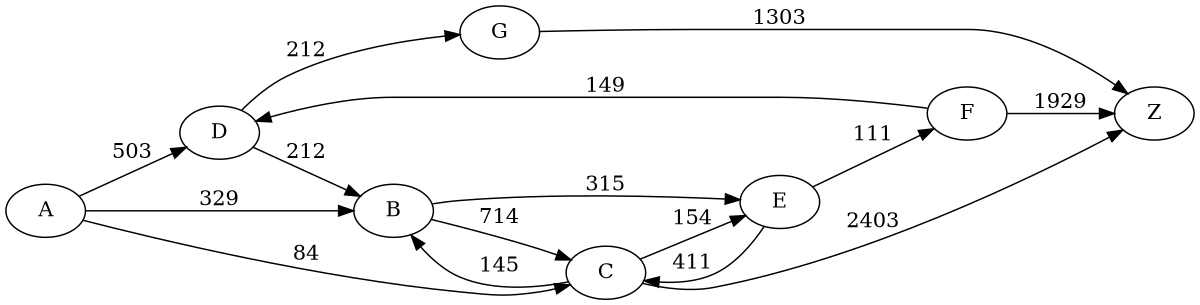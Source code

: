 digraph G {
	rankdir=LR size="8,5"
	A
	D
	A -> D [label=503]
	A
	B
	A -> B [label=329]
	A
	C
	A -> C [label=84]
	D
	B
	D -> B [label=212]
	D
	G
	D -> G [label=212]
	B
	C
	B -> C [label=714]
	B
	E
	B -> E [label=315]
	C
	E
	C -> E [label=154]
	C
	Z
	C -> Z [label=2403]
	C
	B
	C -> B [label=145]
	E
	F
	E -> F [label=111]
	E
	C
	E -> C [label=411]
	F
	Z
	F -> Z [label=1929]
	F
	D
	F -> D [label=149]
	G
	Z
	G -> Z [label=1303]
}
